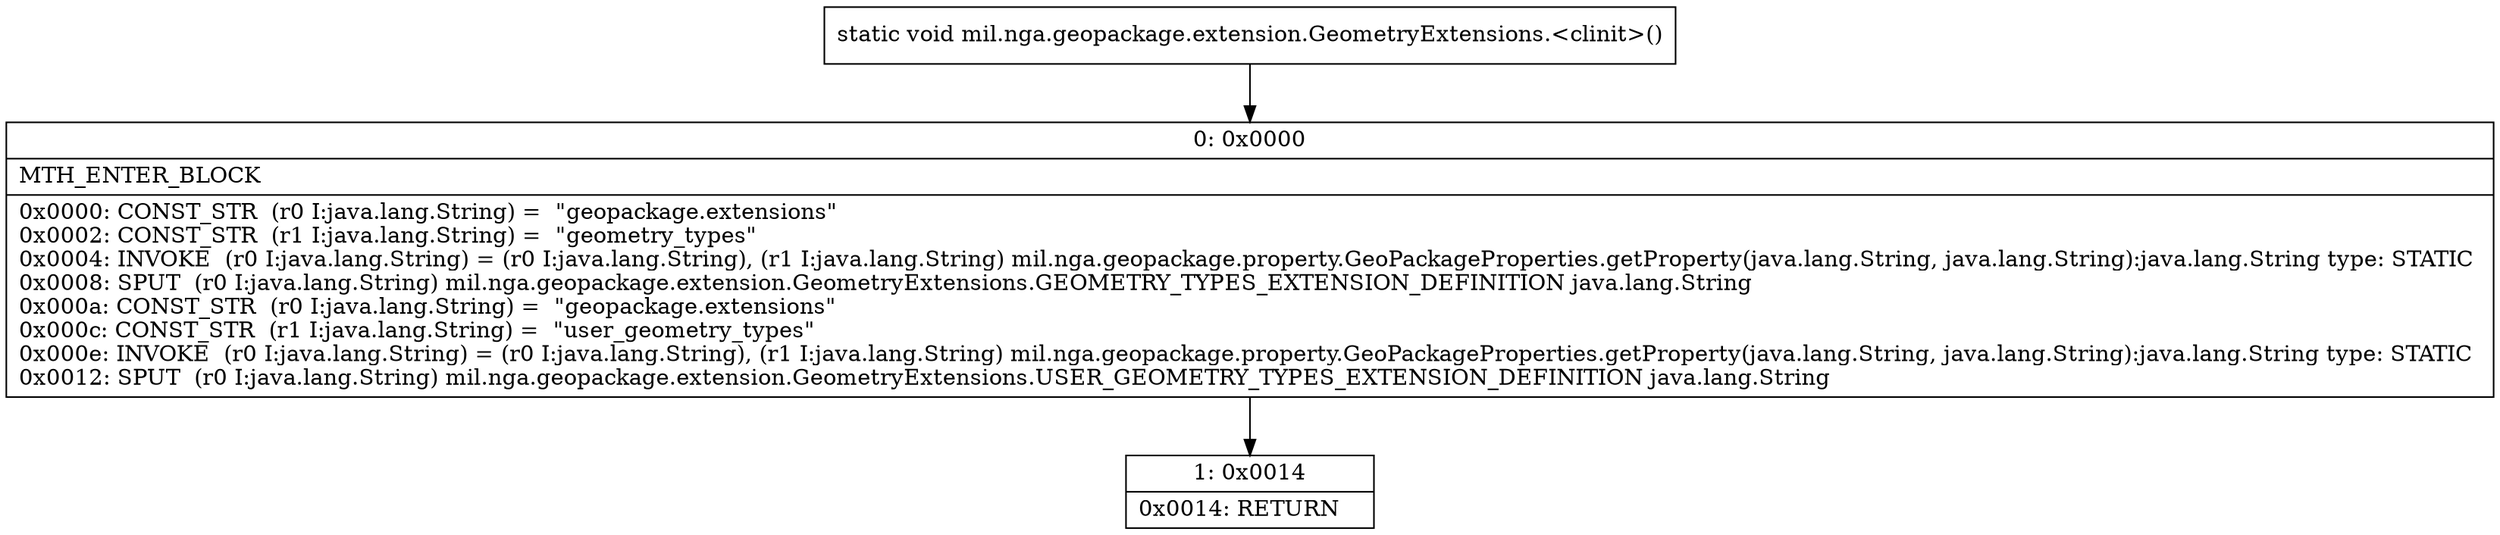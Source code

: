 digraph "CFG formil.nga.geopackage.extension.GeometryExtensions.\<clinit\>()V" {
Node_0 [shape=record,label="{0\:\ 0x0000|MTH_ENTER_BLOCK\l|0x0000: CONST_STR  (r0 I:java.lang.String) =  \"geopackage.extensions\" \l0x0002: CONST_STR  (r1 I:java.lang.String) =  \"geometry_types\" \l0x0004: INVOKE  (r0 I:java.lang.String) = (r0 I:java.lang.String), (r1 I:java.lang.String) mil.nga.geopackage.property.GeoPackageProperties.getProperty(java.lang.String, java.lang.String):java.lang.String type: STATIC \l0x0008: SPUT  (r0 I:java.lang.String) mil.nga.geopackage.extension.GeometryExtensions.GEOMETRY_TYPES_EXTENSION_DEFINITION java.lang.String \l0x000a: CONST_STR  (r0 I:java.lang.String) =  \"geopackage.extensions\" \l0x000c: CONST_STR  (r1 I:java.lang.String) =  \"user_geometry_types\" \l0x000e: INVOKE  (r0 I:java.lang.String) = (r0 I:java.lang.String), (r1 I:java.lang.String) mil.nga.geopackage.property.GeoPackageProperties.getProperty(java.lang.String, java.lang.String):java.lang.String type: STATIC \l0x0012: SPUT  (r0 I:java.lang.String) mil.nga.geopackage.extension.GeometryExtensions.USER_GEOMETRY_TYPES_EXTENSION_DEFINITION java.lang.String \l}"];
Node_1 [shape=record,label="{1\:\ 0x0014|0x0014: RETURN   \l}"];
MethodNode[shape=record,label="{static void mil.nga.geopackage.extension.GeometryExtensions.\<clinit\>() }"];
MethodNode -> Node_0;
Node_0 -> Node_1;
}

